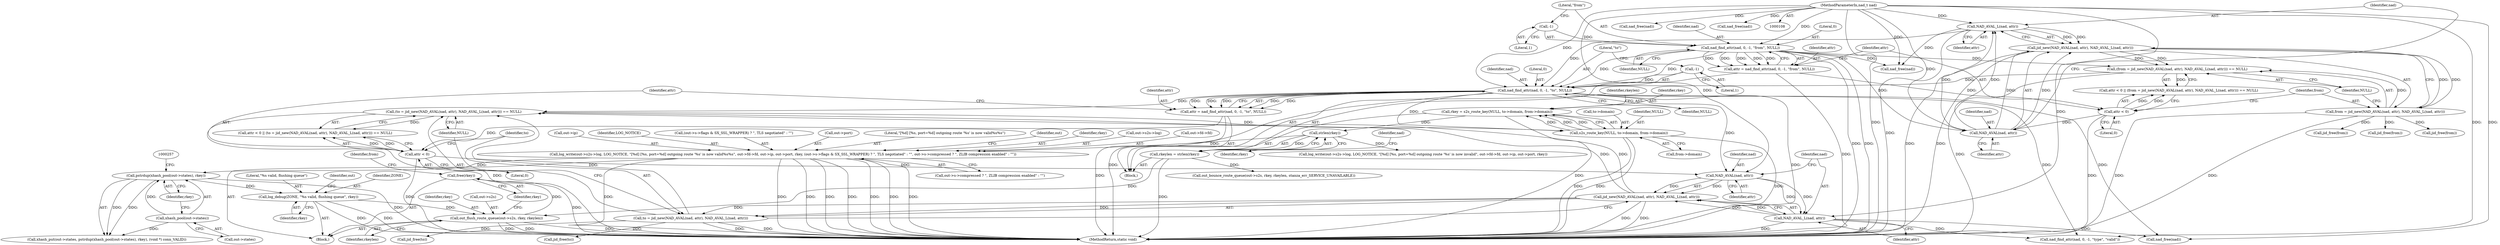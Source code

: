 digraph "0_jabberd2_aabcffae560d5fd00cd1d2ffce5d760353cf0a4d@API" {
"1000269" [label="(Call,free(rkey))"];
"1000263" [label="(Call,out_flush_route_queue(out->s2s, rkey, rkeylen))"];
"1000259" [label="(Call,log_debug(ZONE, \"%s valid, flushing queue\", rkey))"];
"1000250" [label="(Call,pstrdup(xhash_pool(out->states), rkey))"];
"1000251" [label="(Call,xhash_pool(out->states))"];
"1000208" [label="(Call,log_write(out->s2s->log, LOG_NOTICE, \"[%d] [%s, port=%d] outgoing route '%s' is now valid%s%s\", out->fd->fd, out->ip, out->port, rkey, (out->s->flags & SX_SSL_WRAPPER) ? \", TLS negotiated\" : \"\", out->s->compressed ? \", ZLIB compression enabled\" : \"\"))"];
"1000195" [label="(Call,strlen(rkey))"];
"1000183" [label="(Call,rkey = s2s_route_key(NULL, to->domain, from->domain))"];
"1000185" [label="(Call,s2s_route_key(NULL, to->domain, from->domain))"];
"1000151" [label="(Call,nad_find_attr(nad, 0, -1, \"to\", NULL))"];
"1000138" [label="(Call,NAD_AVAL_L(nad, attr))"];
"1000135" [label="(Call,NAD_AVAL(nad, attr))"];
"1000119" [label="(Call,nad_find_attr(nad, 0, -1, \"from\", NULL))"];
"1000110" [label="(MethodParameterIn,nad_t nad)"];
"1000122" [label="(Call,-1)"];
"1000128" [label="(Call,attr < 0)"];
"1000117" [label="(Call,attr = nad_find_attr(nad, 0, -1, \"from\", NULL))"];
"1000154" [label="(Call,-1)"];
"1000131" [label="(Call,(from = jid_new(NAD_AVAL(nad, attr), NAD_AVAL_L(nad, attr))) == NULL)"];
"1000132" [label="(Call,from = jid_new(NAD_AVAL(nad, attr), NAD_AVAL_L(nad, attr)))"];
"1000134" [label="(Call,jid_new(NAD_AVAL(nad, attr), NAD_AVAL_L(nad, attr)))"];
"1000163" [label="(Call,(to = jid_new(NAD_AVAL(nad, attr), NAD_AVAL_L(nad, attr))) == NULL)"];
"1000164" [label="(Call,to = jid_new(NAD_AVAL(nad, attr), NAD_AVAL_L(nad, attr)))"];
"1000166" [label="(Call,jid_new(NAD_AVAL(nad, attr), NAD_AVAL_L(nad, attr)))"];
"1000167" [label="(Call,NAD_AVAL(nad, attr))"];
"1000160" [label="(Call,attr < 0)"];
"1000149" [label="(Call,attr = nad_find_attr(nad, 0, -1, \"to\", NULL))"];
"1000170" [label="(Call,NAD_AVAL_L(nad, attr))"];
"1000193" [label="(Call,rkeylen = strlen(rkey))"];
"1000125" [label="(Identifier,NULL)"];
"1000195" [label="(Call,strlen(rkey))"];
"1000261" [label="(Literal,\"%s valid, flushing queue\")"];
"1000267" [label="(Identifier,rkey)"];
"1000200" [label="(Identifier,nad)"];
"1000164" [label="(Call,to = jid_new(NAD_AVAL(nad, attr), NAD_AVAL_L(nad, attr)))"];
"1000278" [label="(Call,log_write(out->s2s->log, LOG_NOTICE, \"[%d] [%s, port=%d] outgoing route '%s' is now invalid\", out->fd->fd, out->ip, out->port, rkey))"];
"1000336" [label="(Call,jid_free(from))"];
"1000166" [label="(Call,jid_new(NAD_AVAL(nad, attr), NAD_AVAL_L(nad, attr)))"];
"1000187" [label="(Call,to->domain)"];
"1000123" [label="(Literal,1)"];
"1000135" [label="(Call,NAD_AVAL(nad, attr))"];
"1000214" [label="(Identifier,LOG_NOTICE)"];
"1000270" [label="(Identifier,rkey)"];
"1000265" [label="(Identifier,out)"];
"1000111" [label="(Block,)"];
"1000155" [label="(Literal,1)"];
"1000190" [label="(Call,from->domain)"];
"1000140" [label="(Identifier,attr)"];
"1000146" [label="(Call,nad_free(nad))"];
"1000342" [label="(MethodReturn,static void)"];
"1000268" [label="(Identifier,rkeylen)"];
"1000252" [label="(Call,out->states)"];
"1000129" [label="(Identifier,attr)"];
"1000186" [label="(Identifier,NULL)"];
"1000160" [label="(Call,attr < 0)"];
"1000152" [label="(Identifier,nad)"];
"1000272" [label="(Identifier,from)"];
"1000228" [label="(Call,(out->s->flags & SX_SSL_WRAPPER) ? \", TLS negotiated\" : \"\")"];
"1000119" [label="(Call,nad_find_attr(nad, 0, -1, \"from\", NULL))"];
"1000224" [label="(Call,out->port)"];
"1000156" [label="(Literal,\"to\")"];
"1000180" [label="(Call,nad_free(nad))"];
"1000165" [label="(Identifier,to)"];
"1000260" [label="(Identifier,ZONE)"];
"1000194" [label="(Identifier,rkeylen)"];
"1000121" [label="(Literal,0)"];
"1000215" [label="(Literal,\"[%d] [%s, port=%d] outgoing route '%s' is now valid%s%s\")"];
"1000137" [label="(Identifier,attr)"];
"1000159" [label="(Call,attr < 0 || (to = jid_new(NAD_AVAL(nad, attr), NAD_AVAL_L(nad, attr))) == NULL)"];
"1000162" [label="(Literal,0)"];
"1000262" [label="(Identifier,rkey)"];
"1000151" [label="(Call,nad_find_attr(nad, 0, -1, \"to\", NULL))"];
"1000248" [label="(Identifier,out)"];
"1000130" [label="(Literal,0)"];
"1000132" [label="(Call,from = jid_new(NAD_AVAL(nad, attr), NAD_AVAL_L(nad, attr)))"];
"1000238" [label="(Call,out->s->compressed ? \", ZLIB compression enabled\" : \"\")"];
"1000157" [label="(Identifier,NULL)"];
"1000171" [label="(Identifier,nad)"];
"1000251" [label="(Call,xhash_pool(out->states))"];
"1000131" [label="(Call,(from = jid_new(NAD_AVAL(nad, attr), NAD_AVAL_L(nad, attr))) == NULL)"];
"1000150" [label="(Identifier,attr)"];
"1000169" [label="(Identifier,attr)"];
"1000227" [label="(Identifier,rkey)"];
"1000134" [label="(Call,jid_new(NAD_AVAL(nad, attr), NAD_AVAL_L(nad, attr)))"];
"1000209" [label="(Call,out->s2s->log)"];
"1000196" [label="(Identifier,rkey)"];
"1000327" [label="(Call,out_bounce_route_queue(out->s2s, rkey, rkeylen, stanza_err_SERVICE_UNAVAILABLE))"];
"1000250" [label="(Call,pstrdup(xhash_pool(out->states), rkey))"];
"1000141" [label="(Identifier,NULL)"];
"1000255" [label="(Identifier,rkey)"];
"1000184" [label="(Identifier,rkey)"];
"1000110" [label="(MethodParameterIn,nad_t nad)"];
"1000173" [label="(Identifier,NULL)"];
"1000167" [label="(Call,NAD_AVAL(nad, attr))"];
"1000246" [label="(Call,xhash_put(out->states, pstrdup(xhash_pool(out->states), rkey), (void *) conn_VALID))"];
"1000271" [label="(Call,jid_free(from))"];
"1000269" [label="(Call,free(rkey))"];
"1000120" [label="(Identifier,nad)"];
"1000124" [label="(Literal,\"from\")"];
"1000199" [label="(Call,nad_find_attr(nad, 0, -1, \"type\", \"valid\"))"];
"1000139" [label="(Identifier,nad)"];
"1000118" [label="(Identifier,attr)"];
"1000161" [label="(Identifier,attr)"];
"1000263" [label="(Call,out_flush_route_queue(out->s2s, rkey, rkeylen))"];
"1000178" [label="(Call,jid_free(from))"];
"1000216" [label="(Call,out->fd->fd)"];
"1000207" [label="(Block,)"];
"1000136" [label="(Identifier,nad)"];
"1000163" [label="(Call,(to = jid_new(NAD_AVAL(nad, attr), NAD_AVAL_L(nad, attr))) == NULL)"];
"1000275" [label="(Call,nad_free(nad))"];
"1000273" [label="(Call,jid_free(to))"];
"1000128" [label="(Call,attr < 0)"];
"1000170" [label="(Call,NAD_AVAL_L(nad, attr))"];
"1000221" [label="(Call,out->ip)"];
"1000133" [label="(Identifier,from)"];
"1000208" [label="(Call,log_write(out->s2s->log, LOG_NOTICE, \"[%d] [%s, port=%d] outgoing route '%s' is now valid%s%s\", out->fd->fd, out->ip, out->port, rkey, (out->s->flags & SX_SSL_WRAPPER) ? \", TLS negotiated\" : \"\", out->s->compressed ? \", ZLIB compression enabled\" : \"\"))"];
"1000153" [label="(Literal,0)"];
"1000340" [label="(Call,nad_free(nad))"];
"1000338" [label="(Call,jid_free(to))"];
"1000117" [label="(Call,attr = nad_find_attr(nad, 0, -1, \"from\", NULL))"];
"1000183" [label="(Call,rkey = s2s_route_key(NULL, to->domain, from->domain))"];
"1000168" [label="(Identifier,nad)"];
"1000185" [label="(Call,s2s_route_key(NULL, to->domain, from->domain))"];
"1000264" [label="(Call,out->s2s)"];
"1000154" [label="(Call,-1)"];
"1000138" [label="(Call,NAD_AVAL_L(nad, attr))"];
"1000122" [label="(Call,-1)"];
"1000149" [label="(Call,attr = nad_find_attr(nad, 0, -1, \"to\", NULL))"];
"1000259" [label="(Call,log_debug(ZONE, \"%s valid, flushing queue\", rkey))"];
"1000193" [label="(Call,rkeylen = strlen(rkey))"];
"1000127" [label="(Call,attr < 0 || (from = jid_new(NAD_AVAL(nad, attr), NAD_AVAL_L(nad, attr))) == NULL)"];
"1000172" [label="(Identifier,attr)"];
"1000269" -> "1000207"  [label="AST: "];
"1000269" -> "1000270"  [label="CFG: "];
"1000270" -> "1000269"  [label="AST: "];
"1000272" -> "1000269"  [label="CFG: "];
"1000269" -> "1000342"  [label="DDG: "];
"1000263" -> "1000269"  [label="DDG: "];
"1000263" -> "1000207"  [label="AST: "];
"1000263" -> "1000268"  [label="CFG: "];
"1000264" -> "1000263"  [label="AST: "];
"1000267" -> "1000263"  [label="AST: "];
"1000268" -> "1000263"  [label="AST: "];
"1000270" -> "1000263"  [label="CFG: "];
"1000263" -> "1000342"  [label="DDG: "];
"1000263" -> "1000342"  [label="DDG: "];
"1000263" -> "1000342"  [label="DDG: "];
"1000259" -> "1000263"  [label="DDG: "];
"1000193" -> "1000263"  [label="DDG: "];
"1000259" -> "1000207"  [label="AST: "];
"1000259" -> "1000262"  [label="CFG: "];
"1000260" -> "1000259"  [label="AST: "];
"1000261" -> "1000259"  [label="AST: "];
"1000262" -> "1000259"  [label="AST: "];
"1000265" -> "1000259"  [label="CFG: "];
"1000259" -> "1000342"  [label="DDG: "];
"1000259" -> "1000342"  [label="DDG: "];
"1000250" -> "1000259"  [label="DDG: "];
"1000250" -> "1000246"  [label="AST: "];
"1000250" -> "1000255"  [label="CFG: "];
"1000251" -> "1000250"  [label="AST: "];
"1000255" -> "1000250"  [label="AST: "];
"1000257" -> "1000250"  [label="CFG: "];
"1000250" -> "1000342"  [label="DDG: "];
"1000250" -> "1000246"  [label="DDG: "];
"1000250" -> "1000246"  [label="DDG: "];
"1000251" -> "1000250"  [label="DDG: "];
"1000208" -> "1000250"  [label="DDG: "];
"1000251" -> "1000252"  [label="CFG: "];
"1000252" -> "1000251"  [label="AST: "];
"1000255" -> "1000251"  [label="CFG: "];
"1000251" -> "1000246"  [label="DDG: "];
"1000208" -> "1000207"  [label="AST: "];
"1000208" -> "1000238"  [label="CFG: "];
"1000209" -> "1000208"  [label="AST: "];
"1000214" -> "1000208"  [label="AST: "];
"1000215" -> "1000208"  [label="AST: "];
"1000216" -> "1000208"  [label="AST: "];
"1000221" -> "1000208"  [label="AST: "];
"1000224" -> "1000208"  [label="AST: "];
"1000227" -> "1000208"  [label="AST: "];
"1000228" -> "1000208"  [label="AST: "];
"1000238" -> "1000208"  [label="AST: "];
"1000248" -> "1000208"  [label="CFG: "];
"1000208" -> "1000342"  [label="DDG: "];
"1000208" -> "1000342"  [label="DDG: "];
"1000208" -> "1000342"  [label="DDG: "];
"1000208" -> "1000342"  [label="DDG: "];
"1000208" -> "1000342"  [label="DDG: "];
"1000208" -> "1000342"  [label="DDG: "];
"1000208" -> "1000342"  [label="DDG: "];
"1000208" -> "1000342"  [label="DDG: "];
"1000195" -> "1000208"  [label="DDG: "];
"1000195" -> "1000193"  [label="AST: "];
"1000195" -> "1000196"  [label="CFG: "];
"1000196" -> "1000195"  [label="AST: "];
"1000193" -> "1000195"  [label="CFG: "];
"1000195" -> "1000193"  [label="DDG: "];
"1000183" -> "1000195"  [label="DDG: "];
"1000195" -> "1000278"  [label="DDG: "];
"1000183" -> "1000111"  [label="AST: "];
"1000183" -> "1000185"  [label="CFG: "];
"1000184" -> "1000183"  [label="AST: "];
"1000185" -> "1000183"  [label="AST: "];
"1000194" -> "1000183"  [label="CFG: "];
"1000183" -> "1000342"  [label="DDG: "];
"1000185" -> "1000183"  [label="DDG: "];
"1000185" -> "1000183"  [label="DDG: "];
"1000185" -> "1000183"  [label="DDG: "];
"1000185" -> "1000190"  [label="CFG: "];
"1000186" -> "1000185"  [label="AST: "];
"1000187" -> "1000185"  [label="AST: "];
"1000190" -> "1000185"  [label="AST: "];
"1000185" -> "1000342"  [label="DDG: "];
"1000185" -> "1000342"  [label="DDG: "];
"1000185" -> "1000342"  [label="DDG: "];
"1000151" -> "1000185"  [label="DDG: "];
"1000163" -> "1000185"  [label="DDG: "];
"1000151" -> "1000149"  [label="AST: "];
"1000151" -> "1000157"  [label="CFG: "];
"1000152" -> "1000151"  [label="AST: "];
"1000153" -> "1000151"  [label="AST: "];
"1000154" -> "1000151"  [label="AST: "];
"1000156" -> "1000151"  [label="AST: "];
"1000157" -> "1000151"  [label="AST: "];
"1000149" -> "1000151"  [label="CFG: "];
"1000151" -> "1000342"  [label="DDG: "];
"1000151" -> "1000342"  [label="DDG: "];
"1000151" -> "1000149"  [label="DDG: "];
"1000151" -> "1000149"  [label="DDG: "];
"1000151" -> "1000149"  [label="DDG: "];
"1000151" -> "1000149"  [label="DDG: "];
"1000151" -> "1000149"  [label="DDG: "];
"1000138" -> "1000151"  [label="DDG: "];
"1000119" -> "1000151"  [label="DDG: "];
"1000119" -> "1000151"  [label="DDG: "];
"1000110" -> "1000151"  [label="DDG: "];
"1000154" -> "1000151"  [label="DDG: "];
"1000131" -> "1000151"  [label="DDG: "];
"1000151" -> "1000167"  [label="DDG: "];
"1000151" -> "1000163"  [label="DDG: "];
"1000151" -> "1000180"  [label="DDG: "];
"1000151" -> "1000199"  [label="DDG: "];
"1000138" -> "1000134"  [label="AST: "];
"1000138" -> "1000140"  [label="CFG: "];
"1000139" -> "1000138"  [label="AST: "];
"1000140" -> "1000138"  [label="AST: "];
"1000134" -> "1000138"  [label="CFG: "];
"1000138" -> "1000342"  [label="DDG: "];
"1000138" -> "1000134"  [label="DDG: "];
"1000138" -> "1000134"  [label="DDG: "];
"1000135" -> "1000138"  [label="DDG: "];
"1000135" -> "1000138"  [label="DDG: "];
"1000110" -> "1000138"  [label="DDG: "];
"1000138" -> "1000146"  [label="DDG: "];
"1000135" -> "1000134"  [label="AST: "];
"1000135" -> "1000137"  [label="CFG: "];
"1000136" -> "1000135"  [label="AST: "];
"1000137" -> "1000135"  [label="AST: "];
"1000139" -> "1000135"  [label="CFG: "];
"1000135" -> "1000134"  [label="DDG: "];
"1000135" -> "1000134"  [label="DDG: "];
"1000119" -> "1000135"  [label="DDG: "];
"1000110" -> "1000135"  [label="DDG: "];
"1000128" -> "1000135"  [label="DDG: "];
"1000119" -> "1000117"  [label="AST: "];
"1000119" -> "1000125"  [label="CFG: "];
"1000120" -> "1000119"  [label="AST: "];
"1000121" -> "1000119"  [label="AST: "];
"1000122" -> "1000119"  [label="AST: "];
"1000124" -> "1000119"  [label="AST: "];
"1000125" -> "1000119"  [label="AST: "];
"1000117" -> "1000119"  [label="CFG: "];
"1000119" -> "1000342"  [label="DDG: "];
"1000119" -> "1000342"  [label="DDG: "];
"1000119" -> "1000117"  [label="DDG: "];
"1000119" -> "1000117"  [label="DDG: "];
"1000119" -> "1000117"  [label="DDG: "];
"1000119" -> "1000117"  [label="DDG: "];
"1000119" -> "1000117"  [label="DDG: "];
"1000110" -> "1000119"  [label="DDG: "];
"1000122" -> "1000119"  [label="DDG: "];
"1000119" -> "1000131"  [label="DDG: "];
"1000119" -> "1000146"  [label="DDG: "];
"1000110" -> "1000108"  [label="AST: "];
"1000110" -> "1000342"  [label="DDG: "];
"1000110" -> "1000146"  [label="DDG: "];
"1000110" -> "1000167"  [label="DDG: "];
"1000110" -> "1000170"  [label="DDG: "];
"1000110" -> "1000180"  [label="DDG: "];
"1000110" -> "1000199"  [label="DDG: "];
"1000110" -> "1000275"  [label="DDG: "];
"1000110" -> "1000340"  [label="DDG: "];
"1000122" -> "1000123"  [label="CFG: "];
"1000123" -> "1000122"  [label="AST: "];
"1000124" -> "1000122"  [label="CFG: "];
"1000128" -> "1000127"  [label="AST: "];
"1000128" -> "1000130"  [label="CFG: "];
"1000129" -> "1000128"  [label="AST: "];
"1000130" -> "1000128"  [label="AST: "];
"1000133" -> "1000128"  [label="CFG: "];
"1000127" -> "1000128"  [label="CFG: "];
"1000128" -> "1000342"  [label="DDG: "];
"1000128" -> "1000127"  [label="DDG: "];
"1000128" -> "1000127"  [label="DDG: "];
"1000117" -> "1000128"  [label="DDG: "];
"1000117" -> "1000111"  [label="AST: "];
"1000118" -> "1000117"  [label="AST: "];
"1000129" -> "1000117"  [label="CFG: "];
"1000117" -> "1000342"  [label="DDG: "];
"1000154" -> "1000155"  [label="CFG: "];
"1000155" -> "1000154"  [label="AST: "];
"1000156" -> "1000154"  [label="CFG: "];
"1000131" -> "1000127"  [label="AST: "];
"1000131" -> "1000141"  [label="CFG: "];
"1000132" -> "1000131"  [label="AST: "];
"1000141" -> "1000131"  [label="AST: "];
"1000127" -> "1000131"  [label="CFG: "];
"1000131" -> "1000342"  [label="DDG: "];
"1000131" -> "1000127"  [label="DDG: "];
"1000132" -> "1000131"  [label="DDG: "];
"1000134" -> "1000131"  [label="DDG: "];
"1000134" -> "1000131"  [label="DDG: "];
"1000132" -> "1000134"  [label="CFG: "];
"1000133" -> "1000132"  [label="AST: "];
"1000134" -> "1000132"  [label="AST: "];
"1000141" -> "1000132"  [label="CFG: "];
"1000132" -> "1000342"  [label="DDG: "];
"1000132" -> "1000342"  [label="DDG: "];
"1000134" -> "1000132"  [label="DDG: "];
"1000134" -> "1000132"  [label="DDG: "];
"1000132" -> "1000178"  [label="DDG: "];
"1000132" -> "1000271"  [label="DDG: "];
"1000132" -> "1000336"  [label="DDG: "];
"1000134" -> "1000342"  [label="DDG: "];
"1000134" -> "1000342"  [label="DDG: "];
"1000163" -> "1000159"  [label="AST: "];
"1000163" -> "1000173"  [label="CFG: "];
"1000164" -> "1000163"  [label="AST: "];
"1000173" -> "1000163"  [label="AST: "];
"1000159" -> "1000163"  [label="CFG: "];
"1000163" -> "1000342"  [label="DDG: "];
"1000163" -> "1000159"  [label="DDG: "];
"1000164" -> "1000163"  [label="DDG: "];
"1000166" -> "1000163"  [label="DDG: "];
"1000166" -> "1000163"  [label="DDG: "];
"1000164" -> "1000166"  [label="CFG: "];
"1000165" -> "1000164"  [label="AST: "];
"1000166" -> "1000164"  [label="AST: "];
"1000173" -> "1000164"  [label="CFG: "];
"1000164" -> "1000342"  [label="DDG: "];
"1000164" -> "1000342"  [label="DDG: "];
"1000166" -> "1000164"  [label="DDG: "];
"1000166" -> "1000164"  [label="DDG: "];
"1000164" -> "1000273"  [label="DDG: "];
"1000164" -> "1000338"  [label="DDG: "];
"1000166" -> "1000170"  [label="CFG: "];
"1000167" -> "1000166"  [label="AST: "];
"1000170" -> "1000166"  [label="AST: "];
"1000166" -> "1000342"  [label="DDG: "];
"1000166" -> "1000342"  [label="DDG: "];
"1000167" -> "1000166"  [label="DDG: "];
"1000167" -> "1000166"  [label="DDG: "];
"1000170" -> "1000166"  [label="DDG: "];
"1000170" -> "1000166"  [label="DDG: "];
"1000167" -> "1000169"  [label="CFG: "];
"1000168" -> "1000167"  [label="AST: "];
"1000169" -> "1000167"  [label="AST: "];
"1000171" -> "1000167"  [label="CFG: "];
"1000160" -> "1000167"  [label="DDG: "];
"1000167" -> "1000170"  [label="DDG: "];
"1000167" -> "1000170"  [label="DDG: "];
"1000160" -> "1000159"  [label="AST: "];
"1000160" -> "1000162"  [label="CFG: "];
"1000161" -> "1000160"  [label="AST: "];
"1000162" -> "1000160"  [label="AST: "];
"1000165" -> "1000160"  [label="CFG: "];
"1000159" -> "1000160"  [label="CFG: "];
"1000160" -> "1000342"  [label="DDG: "];
"1000160" -> "1000159"  [label="DDG: "];
"1000160" -> "1000159"  [label="DDG: "];
"1000149" -> "1000160"  [label="DDG: "];
"1000149" -> "1000111"  [label="AST: "];
"1000150" -> "1000149"  [label="AST: "];
"1000161" -> "1000149"  [label="CFG: "];
"1000149" -> "1000342"  [label="DDG: "];
"1000170" -> "1000172"  [label="CFG: "];
"1000171" -> "1000170"  [label="AST: "];
"1000172" -> "1000170"  [label="AST: "];
"1000170" -> "1000342"  [label="DDG: "];
"1000170" -> "1000180"  [label="DDG: "];
"1000170" -> "1000199"  [label="DDG: "];
"1000193" -> "1000111"  [label="AST: "];
"1000194" -> "1000193"  [label="AST: "];
"1000200" -> "1000193"  [label="CFG: "];
"1000193" -> "1000342"  [label="DDG: "];
"1000193" -> "1000327"  [label="DDG: "];
}
